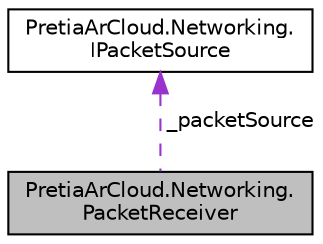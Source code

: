 digraph "PretiaArCloud.Networking.PacketReceiver"
{
 // LATEX_PDF_SIZE
  edge [fontname="Helvetica",fontsize="10",labelfontname="Helvetica",labelfontsize="10"];
  node [fontname="Helvetica",fontsize="10",shape=record];
  Node1 [label="PretiaArCloud.Networking.\lPacketReceiver",height=0.2,width=0.4,color="black", fillcolor="grey75", style="filled", fontcolor="black",tooltip=" "];
  Node2 -> Node1 [dir="back",color="darkorchid3",fontsize="10",style="dashed",label=" _packetSource" ,fontname="Helvetica"];
  Node2 [label="PretiaArCloud.Networking.\lIPacketSource",height=0.2,width=0.4,color="black", fillcolor="white", style="filled",URL="$interfacePretiaArCloud_1_1Networking_1_1IPacketSource.html",tooltip=" "];
}
